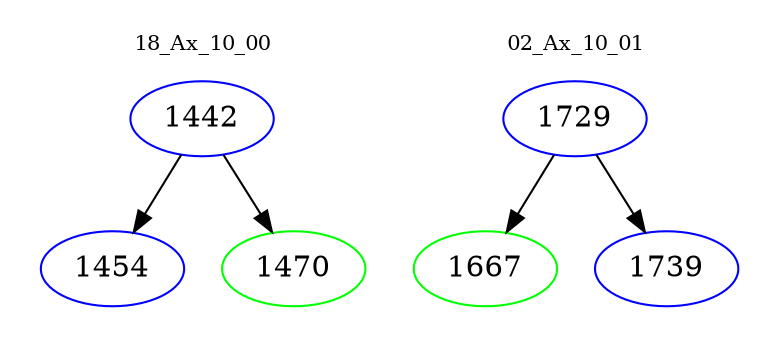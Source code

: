 digraph{
subgraph cluster_0 {
color = white
label = "18_Ax_10_00";
fontsize=10;
T0_1442 [label="1442", color="blue"]
T0_1442 -> T0_1454 [color="black"]
T0_1454 [label="1454", color="blue"]
T0_1442 -> T0_1470 [color="black"]
T0_1470 [label="1470", color="green"]
}
subgraph cluster_1 {
color = white
label = "02_Ax_10_01";
fontsize=10;
T1_1729 [label="1729", color="blue"]
T1_1729 -> T1_1667 [color="black"]
T1_1667 [label="1667", color="green"]
T1_1729 -> T1_1739 [color="black"]
T1_1739 [label="1739", color="blue"]
}
}
